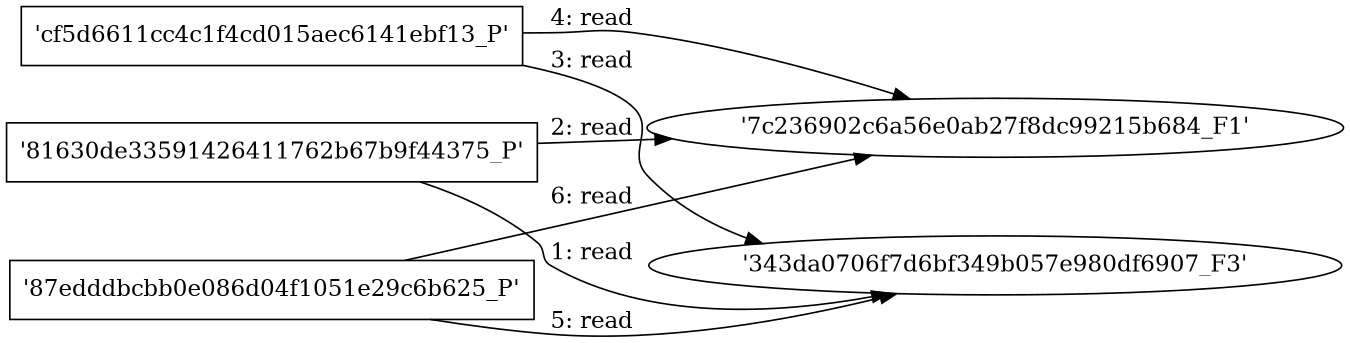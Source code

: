 digraph "D:\Learning\Paper\apt\基于CTI的攻击预警\Dataset\攻击图\ASGfromALLCTI\Why integrated phishing-attack training is reshaping cybersecurity—Microsoft Security.dot" {
rankdir="LR"
size="9"
fixedsize="false"
splines="true"
nodesep=0.3
ranksep=0
fontsize=10
overlap="scalexy"
engine= "neato"
	"'343da0706f7d6bf349b057e980df6907_F3'" [node_type=file shape=ellipse]
	"'81630de33591426411762b67b9f44375_P'" [node_type=Process shape=box]
	"'81630de33591426411762b67b9f44375_P'" -> "'343da0706f7d6bf349b057e980df6907_F3'" [label="1: read"]
	"'7c236902c6a56e0ab27f8dc99215b684_F1'" [node_type=file shape=ellipse]
	"'81630de33591426411762b67b9f44375_P'" [node_type=Process shape=box]
	"'81630de33591426411762b67b9f44375_P'" -> "'7c236902c6a56e0ab27f8dc99215b684_F1'" [label="2: read"]
	"'343da0706f7d6bf349b057e980df6907_F3'" [node_type=file shape=ellipse]
	"'cf5d6611cc4c1f4cd015aec6141ebf13_P'" [node_type=Process shape=box]
	"'cf5d6611cc4c1f4cd015aec6141ebf13_P'" -> "'343da0706f7d6bf349b057e980df6907_F3'" [label="3: read"]
	"'7c236902c6a56e0ab27f8dc99215b684_F1'" [node_type=file shape=ellipse]
	"'cf5d6611cc4c1f4cd015aec6141ebf13_P'" [node_type=Process shape=box]
	"'cf5d6611cc4c1f4cd015aec6141ebf13_P'" -> "'7c236902c6a56e0ab27f8dc99215b684_F1'" [label="4: read"]
	"'343da0706f7d6bf349b057e980df6907_F3'" [node_type=file shape=ellipse]
	"'87edddbcbb0e086d04f1051e29c6b625_P'" [node_type=Process shape=box]
	"'87edddbcbb0e086d04f1051e29c6b625_P'" -> "'343da0706f7d6bf349b057e980df6907_F3'" [label="5: read"]
	"'7c236902c6a56e0ab27f8dc99215b684_F1'" [node_type=file shape=ellipse]
	"'87edddbcbb0e086d04f1051e29c6b625_P'" [node_type=Process shape=box]
	"'87edddbcbb0e086d04f1051e29c6b625_P'" -> "'7c236902c6a56e0ab27f8dc99215b684_F1'" [label="6: read"]
}

